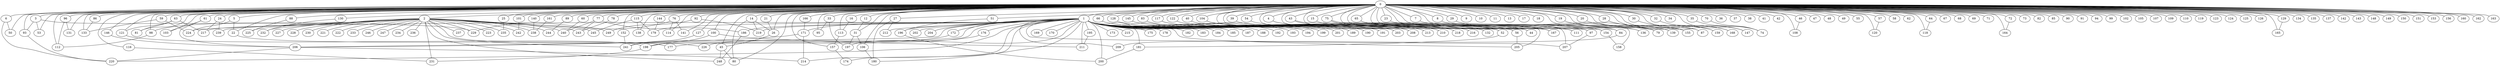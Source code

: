 
graph graphname {
    0 -- 1
0 -- 2
0 -- 3
0 -- 4
0 -- 5
0 -- 6
0 -- 7
0 -- 8
0 -- 9
0 -- 10
0 -- 11
0 -- 12
0 -- 13
0 -- 14
0 -- 15
0 -- 16
0 -- 17
0 -- 18
0 -- 19
0 -- 20
0 -- 21
0 -- 22
0 -- 23
0 -- 24
0 -- 25
0 -- 26
0 -- 27
0 -- 28
0 -- 29
0 -- 30
0 -- 31
0 -- 32
0 -- 33
0 -- 34
0 -- 35
0 -- 36
0 -- 37
0 -- 38
0 -- 39
0 -- 40
0 -- 41
0 -- 42
0 -- 43
0 -- 44
0 -- 45
0 -- 46
0 -- 47
0 -- 48
0 -- 49
0 -- 50
0 -- 51
0 -- 52
0 -- 53
0 -- 54
0 -- 55
0 -- 56
0 -- 57
0 -- 58
0 -- 59
0 -- 60
0 -- 61
0 -- 62
0 -- 63
0 -- 64
0 -- 65
0 -- 66
0 -- 67
0 -- 68
0 -- 69
0 -- 70
0 -- 71
0 -- 72
0 -- 73
0 -- 74
0 -- 75
0 -- 76
0 -- 77
0 -- 78
0 -- 79
0 -- 80
0 -- 81
0 -- 82
0 -- 83
0 -- 84
0 -- 85
0 -- 86
0 -- 87
0 -- 88
0 -- 89
0 -- 90
0 -- 91
0 -- 92
0 -- 93
0 -- 94
0 -- 95
0 -- 96
0 -- 97
0 -- 98
0 -- 99
0 -- 100
0 -- 101
0 -- 102
0 -- 103
0 -- 104
0 -- 105
0 -- 106
0 -- 107
0 -- 108
0 -- 109
0 -- 110
0 -- 111
0 -- 112
0 -- 113
0 -- 114
0 -- 115
0 -- 116
0 -- 117
0 -- 118
0 -- 119
0 -- 120
0 -- 121
0 -- 122
0 -- 123
0 -- 124
0 -- 125
0 -- 126
0 -- 127
0 -- 128
0 -- 129
0 -- 130
0 -- 131
0 -- 132
0 -- 133
0 -- 134
0 -- 135
0 -- 136
0 -- 137
0 -- 138
0 -- 139
0 -- 140
0 -- 141
0 -- 142
0 -- 143
0 -- 144
0 -- 145
0 -- 146
0 -- 147
0 -- 148
0 -- 149
0 -- 150
0 -- 151
0 -- 152
0 -- 153
0 -- 154
0 -- 155
0 -- 156
0 -- 157
0 -- 158
0 -- 159
0 -- 160
0 -- 161
0 -- 162
0 -- 163
0 -- 164
0 -- 165
0 -- 166
0 -- 167
0 -- 168
1 -- 169
1 -- 170
1 -- 171
1 -- 172
1 -- 173
1 -- 174
1 -- 175
1 -- 176
1 -- 177
1 -- 178
1 -- 179
1 -- 180
1 -- 181
1 -- 182
1 -- 183
1 -- 184
1 -- 185
1 -- 186
1 -- 187
1 -- 188
1 -- 189
1 -- 190
1 -- 191
1 -- 192
1 -- 193
1 -- 194
1 -- 195
1 -- 196
1 -- 197
1 -- 198
1 -- 199
1 -- 200
1 -- 201
1 -- 202
1 -- 203
1 -- 204
1 -- 205
1 -- 206
1 -- 207
1 -- 208
1 -- 209
1 -- 210
1 -- 211
1 -- 212
1 -- 213
1 -- 214
1 -- 215
1 -- 216
1 -- 217
1 -- 218
1 -- 219
1 -- 220
2 -- 221
2 -- 222
2 -- 223
2 -- 224
2 -- 225
2 -- 226
2 -- 227
2 -- 228
2 -- 229
2 -- 230
2 -- 231
2 -- 232
2 -- 233
2 -- 234
2 -- 235
2 -- 236
2 -- 237
2 -- 238
2 -- 239
2 -- 240
2 -- 241
2 -- 242
2 -- 243
2 -- 244
2 -- 245
2 -- 246
2 -- 247
2 -- 248
2 -- 249
2 -- 98
3 -- 229
3 -- 93
3 -- 53
4 -- 44
4 -- 56
5 -- 224
5 -- 22
6 -- 220
6 -- 50
7 -- 136
8 -- 79
12 -- 31
14 -- 80
14 -- 26
14 -- 219
15 -- 167
16 -- 113
19 -- 139
20 -- 155
21 -- 26
22 -- 177
23 -- 84
24 -- 217
24 -- 239
25 -- 235
26 -- 45
27 -- 180
27 -- 212
28 -- 87
28 -- 159
29 -- 79
30 -- 168
31 -- 197
31 -- 106
32 -- 147
33 -- 95
33 -- 197
35 -- 74
39 -- 52
40 -- 218
43 -- 167
43 -- 205
45 -- 248
45 -- 80
46 -- 108
51 -- 196
52 -- 181
54 -- 56
56 -- 205
57 -- 120
59 -- 224
59 -- 133
60 -- 240
61 -- 103
61 -- 206
63 -- 81
63 -- 217
63 -- 121
64 -- 118
65 -- 154
65 -- 97
66 -- 189
70 -- 74
72 -- 164
75 -- 111
75 -- 207
76 -- 229
76 -- 141
76 -- 114
77 -- 240
77 -- 243
77 -- 186
78 -- 243
83 -- 203
84 -- 209
86 -- 133
88 -- 225
89 -- 244
92 -- 219
92 -- 249
93 -- 220
96 -- 112
96 -- 131
97 -- 207
98 -- 112
100 -- 211
100 -- 198
101 -- 242
104 -- 216
104 -- 132
106 -- 180
113 -- 157
115 -- 138
115 -- 245
115 -- 179
116 -- 231
117 -- 208
117 -- 213
121 -- 198
122 -- 210
127 -- 241
128 -- 190
129 -- 165
130 -- 232
140 -- 238
144 -- 179
145 -- 191
146 -- 206
152 -- 241
154 -- 158
157 -- 174
161 -- 238
166 -- 171
171 -- 214
171 -- 206
172 -- 241
176 -- 226
181 -- 200
186 -- 248
195 -- 211
196 -- 200
198 -- 231
206 -- 214
206 -- 220

}

